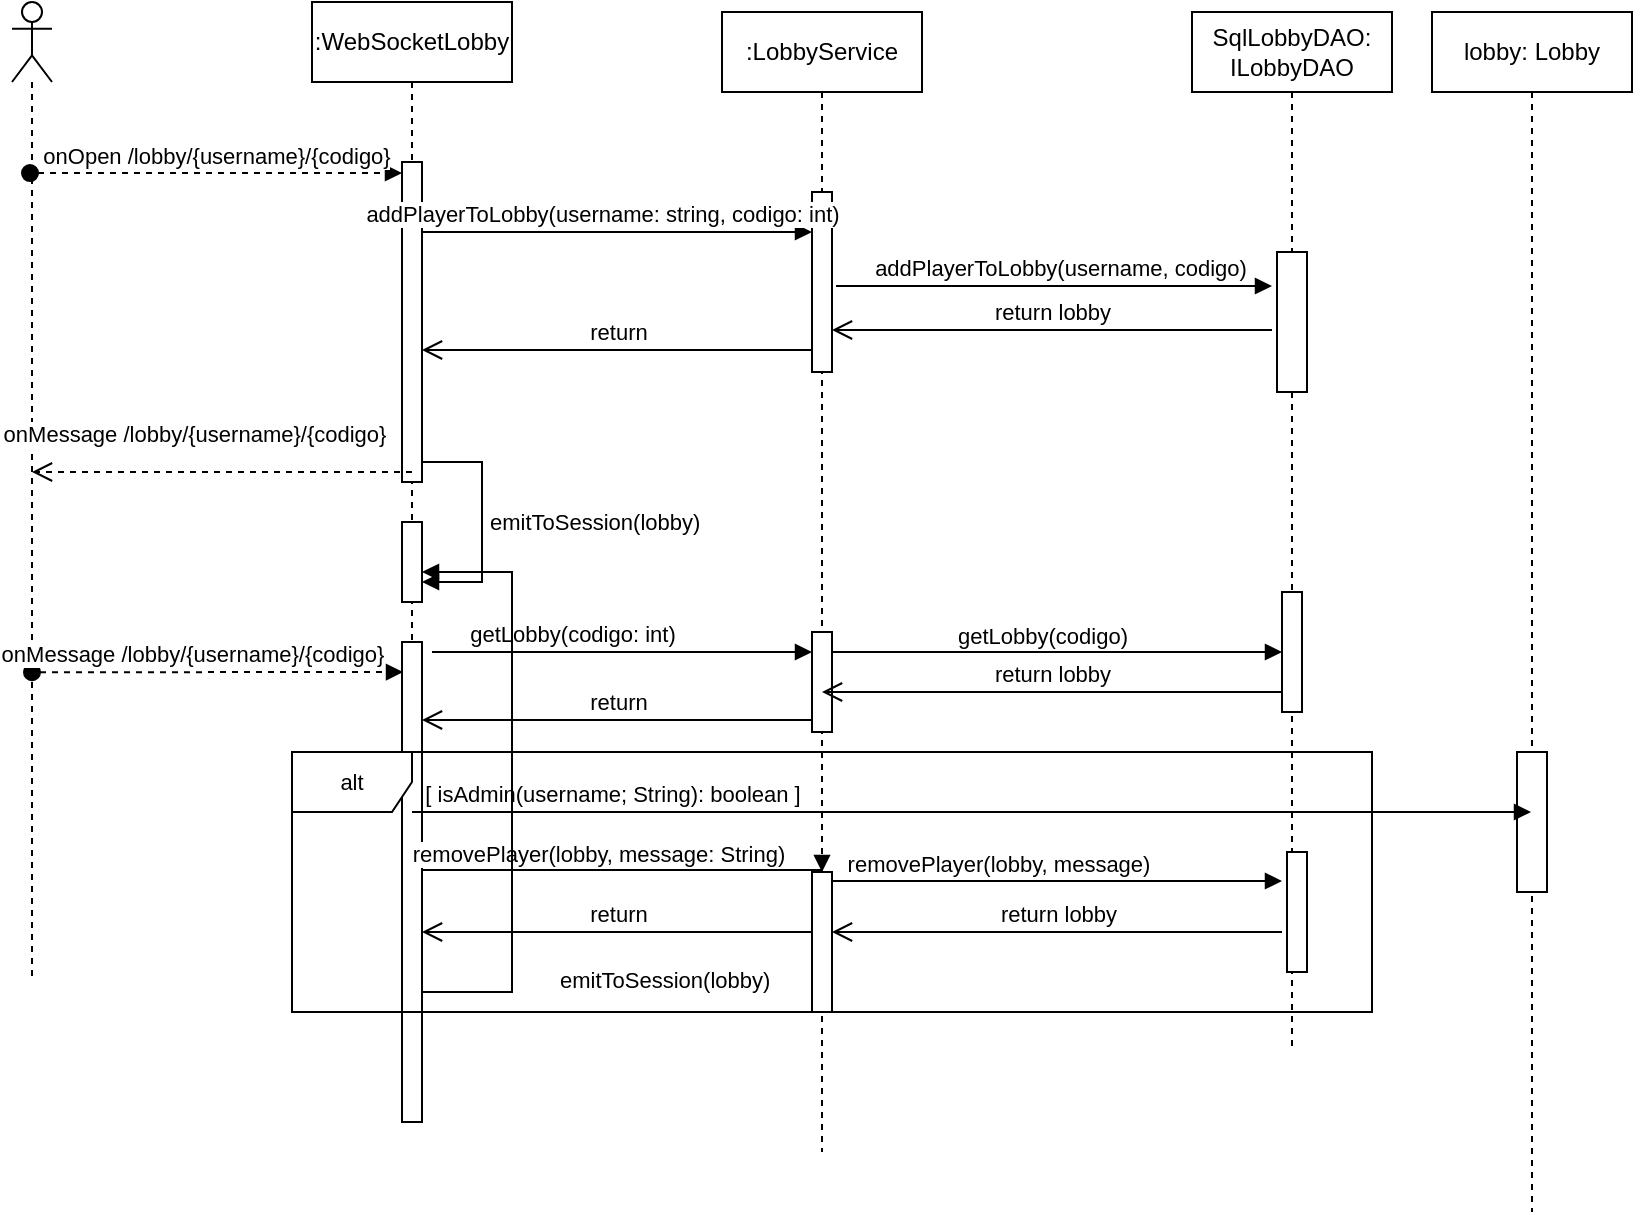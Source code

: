 <mxfile version="21.1.2" type="device">
  <diagram name="Page-1" id="2YBvvXClWsGukQMizWep">
    <mxGraphModel dx="1466" dy="506" grid="1" gridSize="10" guides="1" tooltips="1" connect="1" arrows="1" fold="1" page="1" pageScale="1" pageWidth="850" pageHeight="1100" math="0" shadow="0">
      <root>
        <mxCell id="0" />
        <mxCell id="1" parent="0" />
        <mxCell id="aM9ryv3xv72pqoxQDRHE-1" value=":WebSocketLobby" style="shape=umlLifeline;perimeter=lifelinePerimeter;whiteSpace=wrap;html=1;container=0;dropTarget=0;collapsible=0;recursiveResize=0;outlineConnect=0;portConstraint=eastwest;newEdgeStyle={&quot;edgeStyle&quot;:&quot;elbowEdgeStyle&quot;,&quot;elbow&quot;:&quot;vertical&quot;,&quot;curved&quot;:0,&quot;rounded&quot;:0};" parent="1" vertex="1">
          <mxGeometry x="210" y="115" width="100" height="560" as="geometry" />
        </mxCell>
        <mxCell id="aM9ryv3xv72pqoxQDRHE-2" value="" style="html=1;points=[];perimeter=orthogonalPerimeter;outlineConnect=0;targetShapes=umlLifeline;portConstraint=eastwest;newEdgeStyle={&quot;edgeStyle&quot;:&quot;elbowEdgeStyle&quot;,&quot;elbow&quot;:&quot;vertical&quot;,&quot;curved&quot;:0,&quot;rounded&quot;:0};" parent="aM9ryv3xv72pqoxQDRHE-1" vertex="1">
          <mxGeometry x="45" y="80" width="10" height="160" as="geometry" />
        </mxCell>
        <mxCell id="72VKNaRO4D2OvuFAtT3x-12" value="" style="html=1;points=[];perimeter=orthogonalPerimeter;outlineConnect=0;targetShapes=umlLifeline;portConstraint=eastwest;newEdgeStyle={&quot;edgeStyle&quot;:&quot;elbowEdgeStyle&quot;,&quot;elbow&quot;:&quot;vertical&quot;,&quot;curved&quot;:0,&quot;rounded&quot;:0};" vertex="1" parent="aM9ryv3xv72pqoxQDRHE-1">
          <mxGeometry x="45" y="260" width="10" height="40" as="geometry" />
        </mxCell>
        <mxCell id="72VKNaRO4D2OvuFAtT3x-13" value="emitToSession(lobby)" style="html=1;align=left;spacingLeft=2;endArrow=block;rounded=0;edgeStyle=orthogonalEdgeStyle;curved=0;rounded=0;" edge="1" target="72VKNaRO4D2OvuFAtT3x-12" parent="aM9ryv3xv72pqoxQDRHE-1" source="aM9ryv3xv72pqoxQDRHE-2">
          <mxGeometry relative="1" as="geometry">
            <mxPoint x="55" y="260" as="sourcePoint" />
            <Array as="points">
              <mxPoint x="85" y="230" />
              <mxPoint x="85" y="290" />
            </Array>
          </mxGeometry>
        </mxCell>
        <mxCell id="72VKNaRO4D2OvuFAtT3x-17" value="" style="html=1;points=[];perimeter=orthogonalPerimeter;outlineConnect=0;targetShapes=umlLifeline;portConstraint=eastwest;newEdgeStyle={&quot;edgeStyle&quot;:&quot;elbowEdgeStyle&quot;,&quot;elbow&quot;:&quot;vertical&quot;,&quot;curved&quot;:0,&quot;rounded&quot;:0};" vertex="1" parent="aM9ryv3xv72pqoxQDRHE-1">
          <mxGeometry x="45" y="320" width="10" height="240" as="geometry" />
        </mxCell>
        <mxCell id="aM9ryv3xv72pqoxQDRHE-5" value=":LobbyService" style="shape=umlLifeline;perimeter=lifelinePerimeter;whiteSpace=wrap;html=1;container=0;dropTarget=0;collapsible=0;recursiveResize=0;outlineConnect=0;portConstraint=eastwest;newEdgeStyle={&quot;edgeStyle&quot;:&quot;elbowEdgeStyle&quot;,&quot;elbow&quot;:&quot;vertical&quot;,&quot;curved&quot;:0,&quot;rounded&quot;:0};" parent="1" vertex="1">
          <mxGeometry x="415" y="120" width="100" height="570" as="geometry" />
        </mxCell>
        <mxCell id="72VKNaRO4D2OvuFAtT3x-9" value="" style="html=1;points=[];perimeter=orthogonalPerimeter;outlineConnect=0;targetShapes=umlLifeline;portConstraint=eastwest;newEdgeStyle={&quot;edgeStyle&quot;:&quot;elbowEdgeStyle&quot;,&quot;elbow&quot;:&quot;vertical&quot;,&quot;curved&quot;:0,&quot;rounded&quot;:0};" vertex="1" parent="aM9ryv3xv72pqoxQDRHE-5">
          <mxGeometry x="45" y="90" width="10" height="90" as="geometry" />
        </mxCell>
        <mxCell id="72VKNaRO4D2OvuFAtT3x-18" value="" style="html=1;points=[];perimeter=orthogonalPerimeter;outlineConnect=0;targetShapes=umlLifeline;portConstraint=eastwest;newEdgeStyle={&quot;edgeStyle&quot;:&quot;elbowEdgeStyle&quot;,&quot;elbow&quot;:&quot;vertical&quot;,&quot;curved&quot;:0,&quot;rounded&quot;:0};" vertex="1" parent="aM9ryv3xv72pqoxQDRHE-5">
          <mxGeometry x="45" y="310" width="10" height="50" as="geometry" />
        </mxCell>
        <mxCell id="_dzadK7-pB-u_Yl88fLQ-1" value="SqlLobbyDAO: ILobbyDAO" style="shape=umlLifeline;perimeter=lifelinePerimeter;whiteSpace=wrap;html=1;container=0;dropTarget=0;collapsible=0;recursiveResize=0;outlineConnect=0;portConstraint=eastwest;newEdgeStyle={&quot;edgeStyle&quot;:&quot;elbowEdgeStyle&quot;,&quot;elbow&quot;:&quot;vertical&quot;,&quot;curved&quot;:0,&quot;rounded&quot;:0};" parent="1" vertex="1">
          <mxGeometry x="650" y="120" width="100" height="520" as="geometry" />
        </mxCell>
        <mxCell id="72VKNaRO4D2OvuFAtT3x-10" value="" style="html=1;points=[];perimeter=orthogonalPerimeter;outlineConnect=0;targetShapes=umlLifeline;portConstraint=eastwest;newEdgeStyle={&quot;edgeStyle&quot;:&quot;elbowEdgeStyle&quot;,&quot;elbow&quot;:&quot;vertical&quot;,&quot;curved&quot;:0,&quot;rounded&quot;:0};" vertex="1" parent="_dzadK7-pB-u_Yl88fLQ-1">
          <mxGeometry x="42.5" y="120" width="15" height="70" as="geometry" />
        </mxCell>
        <mxCell id="72VKNaRO4D2OvuFAtT3x-31" value="" style="html=1;points=[];perimeter=orthogonalPerimeter;outlineConnect=0;targetShapes=umlLifeline;portConstraint=eastwest;newEdgeStyle={&quot;edgeStyle&quot;:&quot;elbowEdgeStyle&quot;,&quot;elbow&quot;:&quot;vertical&quot;,&quot;curved&quot;:0,&quot;rounded&quot;:0};" vertex="1" parent="_dzadK7-pB-u_Yl88fLQ-1">
          <mxGeometry x="47.5" y="420" width="10" height="60" as="geometry" />
        </mxCell>
        <mxCell id="_dzadK7-pB-u_Yl88fLQ-17" value="return lobby" style="html=1;verticalAlign=bottom;endArrow=open;endSize=8;edgeStyle=elbowEdgeStyle;elbow=vertical;curved=0;rounded=0;" parent="1" edge="1">
          <mxGeometry relative="1" as="geometry">
            <mxPoint x="470" y="279" as="targetPoint" />
            <Array as="points">
              <mxPoint x="620" y="279" />
            </Array>
            <mxPoint x="690" y="279" as="sourcePoint" />
          </mxGeometry>
        </mxCell>
        <mxCell id="_dzadK7-pB-u_Yl88fLQ-21" value="" style="shape=umlLifeline;perimeter=lifelinePerimeter;whiteSpace=wrap;html=1;container=1;dropTarget=0;collapsible=0;recursiveResize=0;outlineConnect=0;portConstraint=eastwest;newEdgeStyle={&quot;edgeStyle&quot;:&quot;elbowEdgeStyle&quot;,&quot;elbow&quot;:&quot;vertical&quot;,&quot;curved&quot;:0,&quot;rounded&quot;:0};participant=umlActor;" parent="1" vertex="1">
          <mxGeometry x="60" y="115" width="20" height="490" as="geometry" />
        </mxCell>
        <mxCell id="72VKNaRO4D2OvuFAtT3x-6" value="addPlayerToLobby(username, codigo)" style="html=1;verticalAlign=bottom;endArrow=block;edgeStyle=elbowEdgeStyle;elbow=vertical;curved=0;rounded=0;" edge="1" parent="1">
          <mxGeometry x="0.026" relative="1" as="geometry">
            <mxPoint x="472" y="257" as="sourcePoint" />
            <Array as="points">
              <mxPoint x="582" y="257" />
            </Array>
            <mxPoint x="690" y="257" as="targetPoint" />
            <mxPoint as="offset" />
          </mxGeometry>
        </mxCell>
        <mxCell id="72VKNaRO4D2OvuFAtT3x-7" value="addPlayerToLobby(username: string, codigo: int)" style="html=1;verticalAlign=bottom;endArrow=block;edgeStyle=elbowEdgeStyle;elbow=vertical;curved=0;rounded=0;" edge="1" parent="1">
          <mxGeometry x="-0.077" relative="1" as="geometry">
            <mxPoint x="265" y="230" as="sourcePoint" />
            <Array as="points">
              <mxPoint x="400" y="230" />
            </Array>
            <mxPoint x="460" y="230" as="targetPoint" />
            <mxPoint as="offset" />
          </mxGeometry>
        </mxCell>
        <mxCell id="72VKNaRO4D2OvuFAtT3x-11" value="return" style="html=1;verticalAlign=bottom;endArrow=open;endSize=8;edgeStyle=elbowEdgeStyle;elbow=vertical;curved=0;rounded=0;" edge="1" parent="1">
          <mxGeometry relative="1" as="geometry">
            <mxPoint x="265" y="289" as="targetPoint" />
            <Array as="points">
              <mxPoint x="380" y="289" />
              <mxPoint x="420" y="219" />
              <mxPoint x="385" y="289" />
            </Array>
            <mxPoint x="460" y="289" as="sourcePoint" />
          </mxGeometry>
        </mxCell>
        <mxCell id="72VKNaRO4D2OvuFAtT3x-14" value="onMessage /lobby/{username}/{codigo}" style="html=1;verticalAlign=bottom;endArrow=open;dashed=1;endSize=8;edgeStyle=elbowEdgeStyle;elbow=vertical;curved=0;rounded=0;" edge="1" parent="1" target="_dzadK7-pB-u_Yl88fLQ-21">
          <mxGeometry x="0.155" y="-10" relative="1" as="geometry">
            <mxPoint x="260" y="350" as="sourcePoint" />
            <mxPoint x="180" y="350" as="targetPoint" />
            <mxPoint as="offset" />
          </mxGeometry>
        </mxCell>
        <mxCell id="72VKNaRO4D2OvuFAtT3x-15" value="onMessage /lobby/{username}/{codigo}" style="html=1;verticalAlign=bottom;startArrow=oval;endArrow=block;startSize=8;edgeStyle=elbowEdgeStyle;elbow=vertical;curved=0;rounded=0;dashed=1;" edge="1" parent="1">
          <mxGeometry x="-0.137" relative="1" as="geometry">
            <mxPoint x="70" y="450.12" as="sourcePoint" />
            <mxPoint x="255.5" y="450.12" as="targetPoint" />
            <mxPoint as="offset" />
          </mxGeometry>
        </mxCell>
        <mxCell id="72VKNaRO4D2OvuFAtT3x-19" value="getLobby(codigo: int)" style="html=1;verticalAlign=bottom;endArrow=block;edgeStyle=elbowEdgeStyle;elbow=vertical;curved=0;rounded=0;" edge="1" parent="1" target="72VKNaRO4D2OvuFAtT3x-18">
          <mxGeometry x="-0.262" relative="1" as="geometry">
            <mxPoint x="270" y="440" as="sourcePoint" />
            <Array as="points">
              <mxPoint x="360" y="440" />
            </Array>
            <mxPoint x="445" y="440" as="targetPoint" />
            <mxPoint as="offset" />
          </mxGeometry>
        </mxCell>
        <mxCell id="72VKNaRO4D2OvuFAtT3x-20" value="return" style="html=1;verticalAlign=bottom;endArrow=open;endSize=8;edgeStyle=elbowEdgeStyle;elbow=vertical;curved=0;rounded=0;" edge="1" parent="1">
          <mxGeometry relative="1" as="geometry">
            <mxPoint x="265" y="474" as="targetPoint" />
            <Array as="points">
              <mxPoint x="410" y="474" />
            </Array>
            <mxPoint x="460" y="474" as="sourcePoint" />
          </mxGeometry>
        </mxCell>
        <mxCell id="72VKNaRO4D2OvuFAtT3x-21" value="" style="html=1;points=[];perimeter=orthogonalPerimeter;outlineConnect=0;targetShapes=umlLifeline;portConstraint=eastwest;newEdgeStyle={&quot;edgeStyle&quot;:&quot;elbowEdgeStyle&quot;,&quot;elbow&quot;:&quot;vertical&quot;,&quot;curved&quot;:0,&quot;rounded&quot;:0};" vertex="1" parent="1">
          <mxGeometry x="695" y="410" width="10" height="60" as="geometry" />
        </mxCell>
        <mxCell id="72VKNaRO4D2OvuFAtT3x-22" value="getLobby(codigo)" style="html=1;verticalAlign=bottom;endArrow=block;edgeStyle=elbowEdgeStyle;elbow=vertical;curved=0;rounded=0;" edge="1" parent="1" source="72VKNaRO4D2OvuFAtT3x-18" target="72VKNaRO4D2OvuFAtT3x-21">
          <mxGeometry x="-0.077" relative="1" as="geometry">
            <mxPoint x="597.5" y="459.5" as="sourcePoint" />
            <Array as="points">
              <mxPoint x="550" y="440" />
              <mxPoint x="702.5" y="459.5" />
            </Array>
            <mxPoint x="765" y="460" as="targetPoint" />
            <mxPoint x="1" y="1" as="offset" />
          </mxGeometry>
        </mxCell>
        <mxCell id="72VKNaRO4D2OvuFAtT3x-23" value="return lobby" style="html=1;verticalAlign=bottom;endArrow=open;endSize=8;edgeStyle=elbowEdgeStyle;elbow=vertical;curved=0;rounded=0;" edge="1" parent="1" target="aM9ryv3xv72pqoxQDRHE-5">
          <mxGeometry relative="1" as="geometry">
            <mxPoint x="540" y="460" as="targetPoint" />
            <Array as="points">
              <mxPoint x="620" y="460" />
            </Array>
            <mxPoint x="695" y="460" as="sourcePoint" />
          </mxGeometry>
        </mxCell>
        <mxCell id="72VKNaRO4D2OvuFAtT3x-24" value="lobby: Lobby" style="shape=umlLifeline;perimeter=lifelinePerimeter;whiteSpace=wrap;html=1;container=0;dropTarget=0;collapsible=0;recursiveResize=0;outlineConnect=0;portConstraint=eastwest;newEdgeStyle={&quot;edgeStyle&quot;:&quot;elbowEdgeStyle&quot;,&quot;elbow&quot;:&quot;vertical&quot;,&quot;curved&quot;:0,&quot;rounded&quot;:0};" vertex="1" parent="1">
          <mxGeometry x="770" y="120" width="100" height="600" as="geometry" />
        </mxCell>
        <mxCell id="72VKNaRO4D2OvuFAtT3x-25" value="" style="html=1;points=[];perimeter=orthogonalPerimeter;outlineConnect=0;targetShapes=umlLifeline;portConstraint=eastwest;newEdgeStyle={&quot;edgeStyle&quot;:&quot;elbowEdgeStyle&quot;,&quot;elbow&quot;:&quot;vertical&quot;,&quot;curved&quot;:0,&quot;rounded&quot;:0};" vertex="1" parent="72VKNaRO4D2OvuFAtT3x-24">
          <mxGeometry x="42.5" y="370" width="15" height="70" as="geometry" />
        </mxCell>
        <mxCell id="72VKNaRO4D2OvuFAtT3x-26" value="[ isAdmin(username; String): boolean ]" style="html=1;verticalAlign=bottom;endArrow=block;edgeStyle=elbowEdgeStyle;elbow=vertical;curved=0;rounded=0;" edge="1" parent="1" target="72VKNaRO4D2OvuFAtT3x-24">
          <mxGeometry x="-0.642" relative="1" as="geometry">
            <mxPoint x="260" y="520" as="sourcePoint" />
            <Array as="points">
              <mxPoint x="370" y="520" />
            </Array>
            <mxPoint x="470" y="520" as="targetPoint" />
            <mxPoint as="offset" />
          </mxGeometry>
        </mxCell>
        <mxCell id="72VKNaRO4D2OvuFAtT3x-27" value="alt" style="shape=umlFrame;whiteSpace=wrap;html=1;pointerEvents=0;fontSize=11;" vertex="1" parent="1">
          <mxGeometry x="200" y="490" width="540" height="130" as="geometry" />
        </mxCell>
        <mxCell id="72VKNaRO4D2OvuFAtT3x-28" value="removePlayer(lobby, message: String)" style="html=1;verticalAlign=bottom;endArrow=block;edgeStyle=elbowEdgeStyle;elbow=vertical;curved=0;rounded=0;" edge="1" parent="1" source="72VKNaRO4D2OvuFAtT3x-17" target="72VKNaRO4D2OvuFAtT3x-30">
          <mxGeometry x="-0.128" y="-1" relative="1" as="geometry">
            <mxPoint x="280" y="549" as="sourcePoint" />
            <Array as="points">
              <mxPoint x="390" y="549" />
            </Array>
            <mxPoint x="490" y="549" as="targetPoint" />
            <mxPoint as="offset" />
          </mxGeometry>
        </mxCell>
        <mxCell id="72VKNaRO4D2OvuFAtT3x-30" value="" style="html=1;points=[];perimeter=orthogonalPerimeter;outlineConnect=0;targetShapes=umlLifeline;portConstraint=eastwest;newEdgeStyle={&quot;edgeStyle&quot;:&quot;elbowEdgeStyle&quot;,&quot;elbow&quot;:&quot;vertical&quot;,&quot;curved&quot;:0,&quot;rounded&quot;:0};" vertex="1" parent="1">
          <mxGeometry x="460" y="550" width="10" height="70" as="geometry" />
        </mxCell>
        <mxCell id="72VKNaRO4D2OvuFAtT3x-32" value="removePlayer(lobby, message)" style="html=1;verticalAlign=bottom;endArrow=block;edgeStyle=elbowEdgeStyle;elbow=vertical;curved=0;rounded=0;" edge="1" parent="1" source="72VKNaRO4D2OvuFAtT3x-30">
          <mxGeometry x="-0.262" relative="1" as="geometry">
            <mxPoint x="500" y="554.5" as="sourcePoint" />
            <Array as="points">
              <mxPoint x="625" y="554.5" />
            </Array>
            <mxPoint x="695" y="554.5" as="targetPoint" />
            <mxPoint as="offset" />
          </mxGeometry>
        </mxCell>
        <mxCell id="72VKNaRO4D2OvuFAtT3x-33" value="return lobby" style="html=1;verticalAlign=bottom;endArrow=open;endSize=8;edgeStyle=elbowEdgeStyle;elbow=vertical;curved=0;rounded=0;" edge="1" parent="1" target="72VKNaRO4D2OvuFAtT3x-30">
          <mxGeometry relative="1" as="geometry">
            <mxPoint x="480" y="580" as="targetPoint" />
            <Array as="points">
              <mxPoint x="620" y="580" />
            </Array>
            <mxPoint x="695" y="580" as="sourcePoint" />
          </mxGeometry>
        </mxCell>
        <mxCell id="72VKNaRO4D2OvuFAtT3x-34" value="return" style="html=1;verticalAlign=bottom;endArrow=open;endSize=8;edgeStyle=elbowEdgeStyle;elbow=vertical;curved=0;rounded=0;" edge="1" parent="1">
          <mxGeometry relative="1" as="geometry">
            <mxPoint x="265" y="580" as="targetPoint" />
            <Array as="points">
              <mxPoint x="410" y="580" />
            </Array>
            <mxPoint x="460" y="580" as="sourcePoint" />
          </mxGeometry>
        </mxCell>
        <mxCell id="72VKNaRO4D2OvuFAtT3x-35" value="emitToSession(lobby)" style="html=1;align=left;spacingLeft=2;endArrow=block;rounded=0;edgeStyle=orthogonalEdgeStyle;curved=0;rounded=0;" edge="1" parent="1" target="72VKNaRO4D2OvuFAtT3x-12">
          <mxGeometry x="-0.656" y="-20" relative="1" as="geometry">
            <mxPoint x="265" y="610" as="sourcePoint" />
            <Array as="points">
              <mxPoint x="310" y="610" />
              <mxPoint x="310" y="400" />
            </Array>
            <mxPoint x="280" y="380" as="targetPoint" />
            <mxPoint as="offset" />
          </mxGeometry>
        </mxCell>
        <mxCell id="aM9ryv3xv72pqoxQDRHE-3" value="onOpen /lobby/{username}/{codigo}" style="html=1;verticalAlign=bottom;startArrow=oval;endArrow=block;startSize=8;edgeStyle=elbowEdgeStyle;elbow=vertical;curved=0;rounded=0;dashed=1;" parent="1" edge="1">
          <mxGeometry relative="1" as="geometry">
            <mxPoint x="69" y="200.53" as="sourcePoint" />
            <mxPoint x="255" y="200.53" as="targetPoint" />
          </mxGeometry>
        </mxCell>
      </root>
    </mxGraphModel>
  </diagram>
</mxfile>
